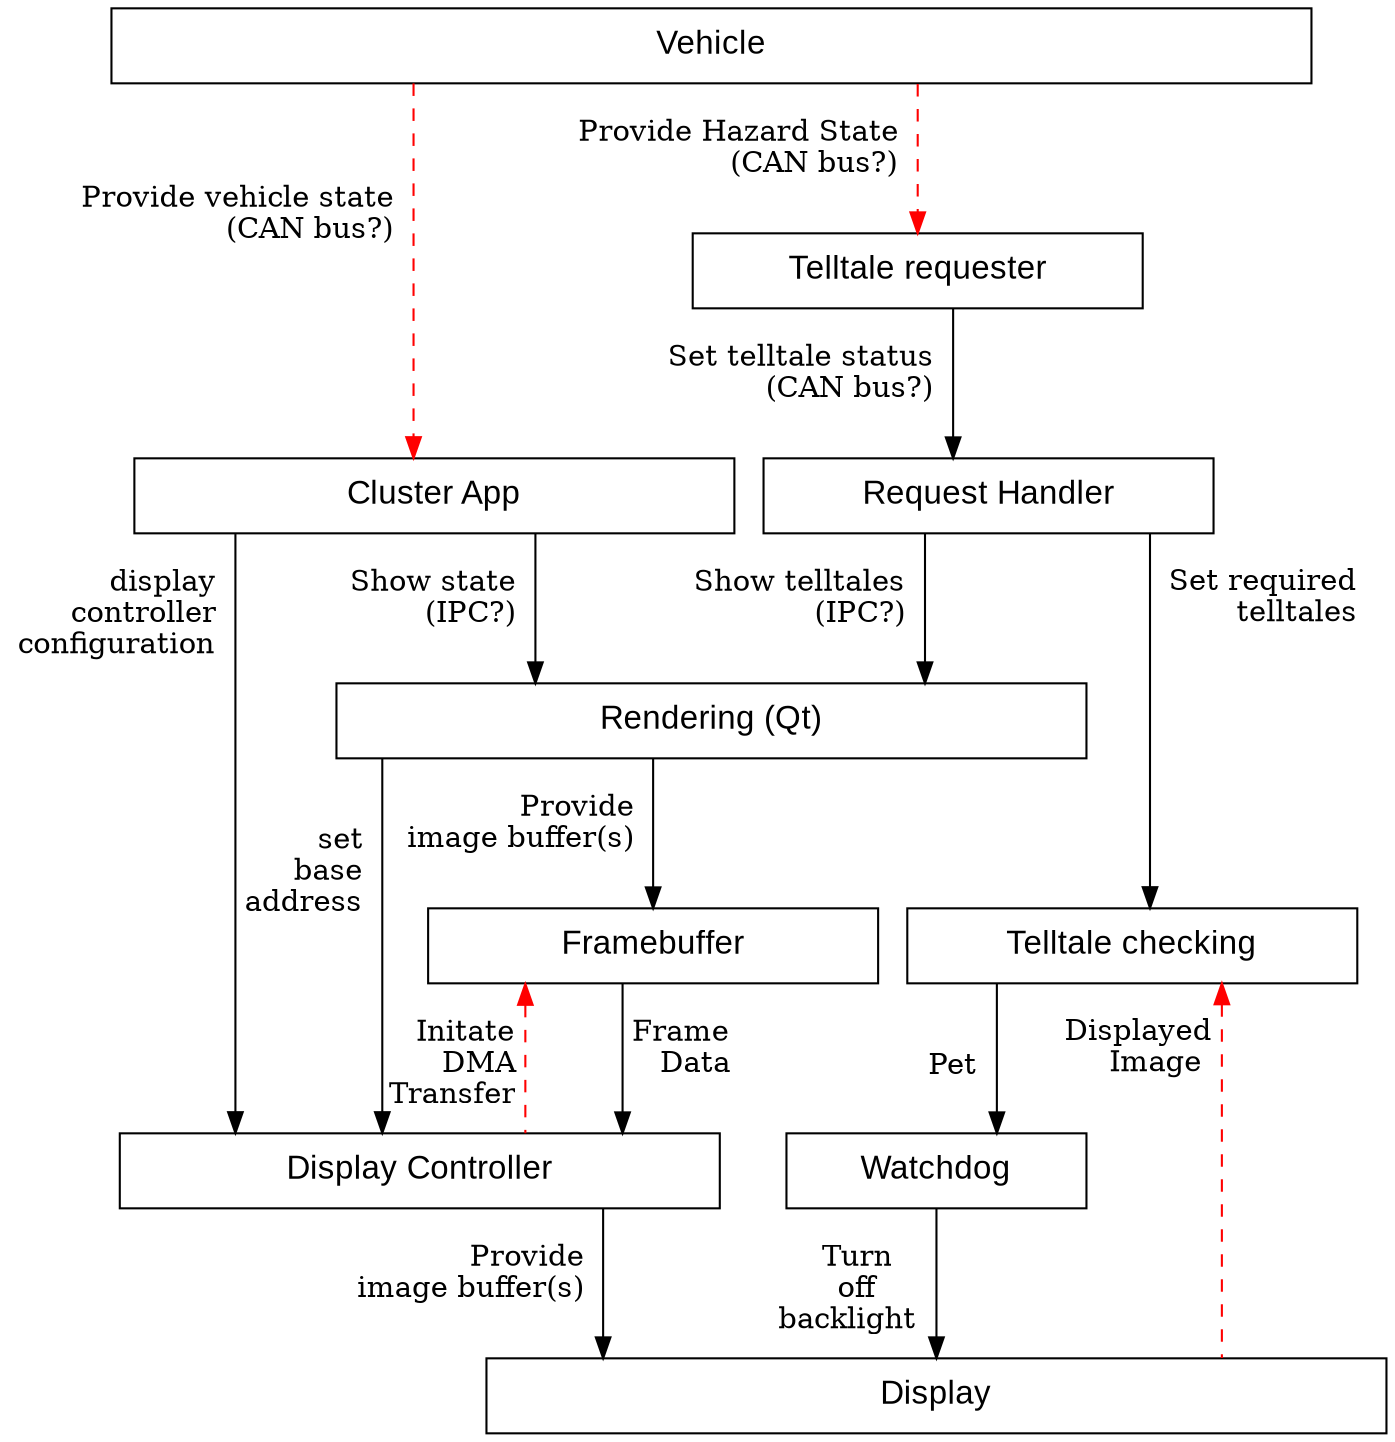 digraph G {

node [shape=box width=1 height=0.5 fontname=arial fontsize=16 style=filled fillcolor=white]
graph [splines=ortho ranksep=1 nodesep=0.2 fontname=arial fontsize=16 compound=true]

vehicle [label="Vehicle" width=8]
cluster [label="Cluster App" width=4]
requester [label="Telltale requester" width=3]
handler [label="Request Handler" width=3]
render [label="Rendering (Qt)" width=5]
dControl [label="Display Controller" width=4]
framebuffer [label="Framebuffer" width=3]
display [label="Display" width=6]
check [label="Telltale checking" width=3]
watchdog [label="Watchdog" width=2]

vehicle -> cluster [taillabel="\r\r\r Provide vehicle state  \r(CAN bus?)  \r" style=dashed color=red]
vehicle -> requester [taillabel="\rProvide Hazard State  \r(CAN bus?)  \r" style=dashed color=red]
requester -> handler [taillabel="\rSet telltale status  \r(CAN bus?)  \r"]
cluster -> render [taillabel="\rShow state  \r(IPC?)  \r" weight=2]
cluster ->  dControl [taillabel="\r display  \rcontroller  \r configuration  \r" weight=2]
handler -> check [taillabel="\r  Set required  \r telltales  \r"]
handler -> render [taillabel="\rShow telltales  \r(IPC?)  \r"]
dControl -> display [taillabel="\rProvide  \rimage buffer(s)  \r"]
render -> framebuffer [taillabel="\rProvide  \rimage buffer(s)  \r"]
check -> display [dir=back taillabel="\r Displayed \nImage  \r" style=dashed color=red]
check -> watchdog [taillabel="\r\rPet  \r"]
watchdog -> display [taillabel="\rTurn\noff\nbacklight  \r"]
framebuffer -> dControl [dir=back taillabel="\r Initate \rDMA \r Transfer \r" style=dashed color=red]
framebuffer -> dControl [taillabel="\r Frame  \r  Data  \r"]
render -> dControl [taillabel="\r\r  set  \r base  \raddress  \r"]
}
